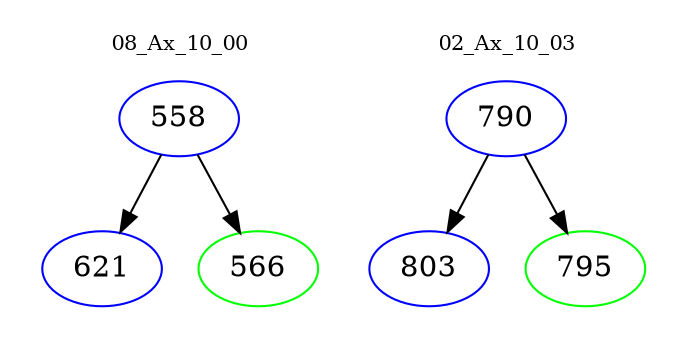 digraph{
subgraph cluster_0 {
color = white
label = "08_Ax_10_00";
fontsize=10;
T0_558 [label="558", color="blue"]
T0_558 -> T0_621 [color="black"]
T0_621 [label="621", color="blue"]
T0_558 -> T0_566 [color="black"]
T0_566 [label="566", color="green"]
}
subgraph cluster_1 {
color = white
label = "02_Ax_10_03";
fontsize=10;
T1_790 [label="790", color="blue"]
T1_790 -> T1_803 [color="black"]
T1_803 [label="803", color="blue"]
T1_790 -> T1_795 [color="black"]
T1_795 [label="795", color="green"]
}
}
